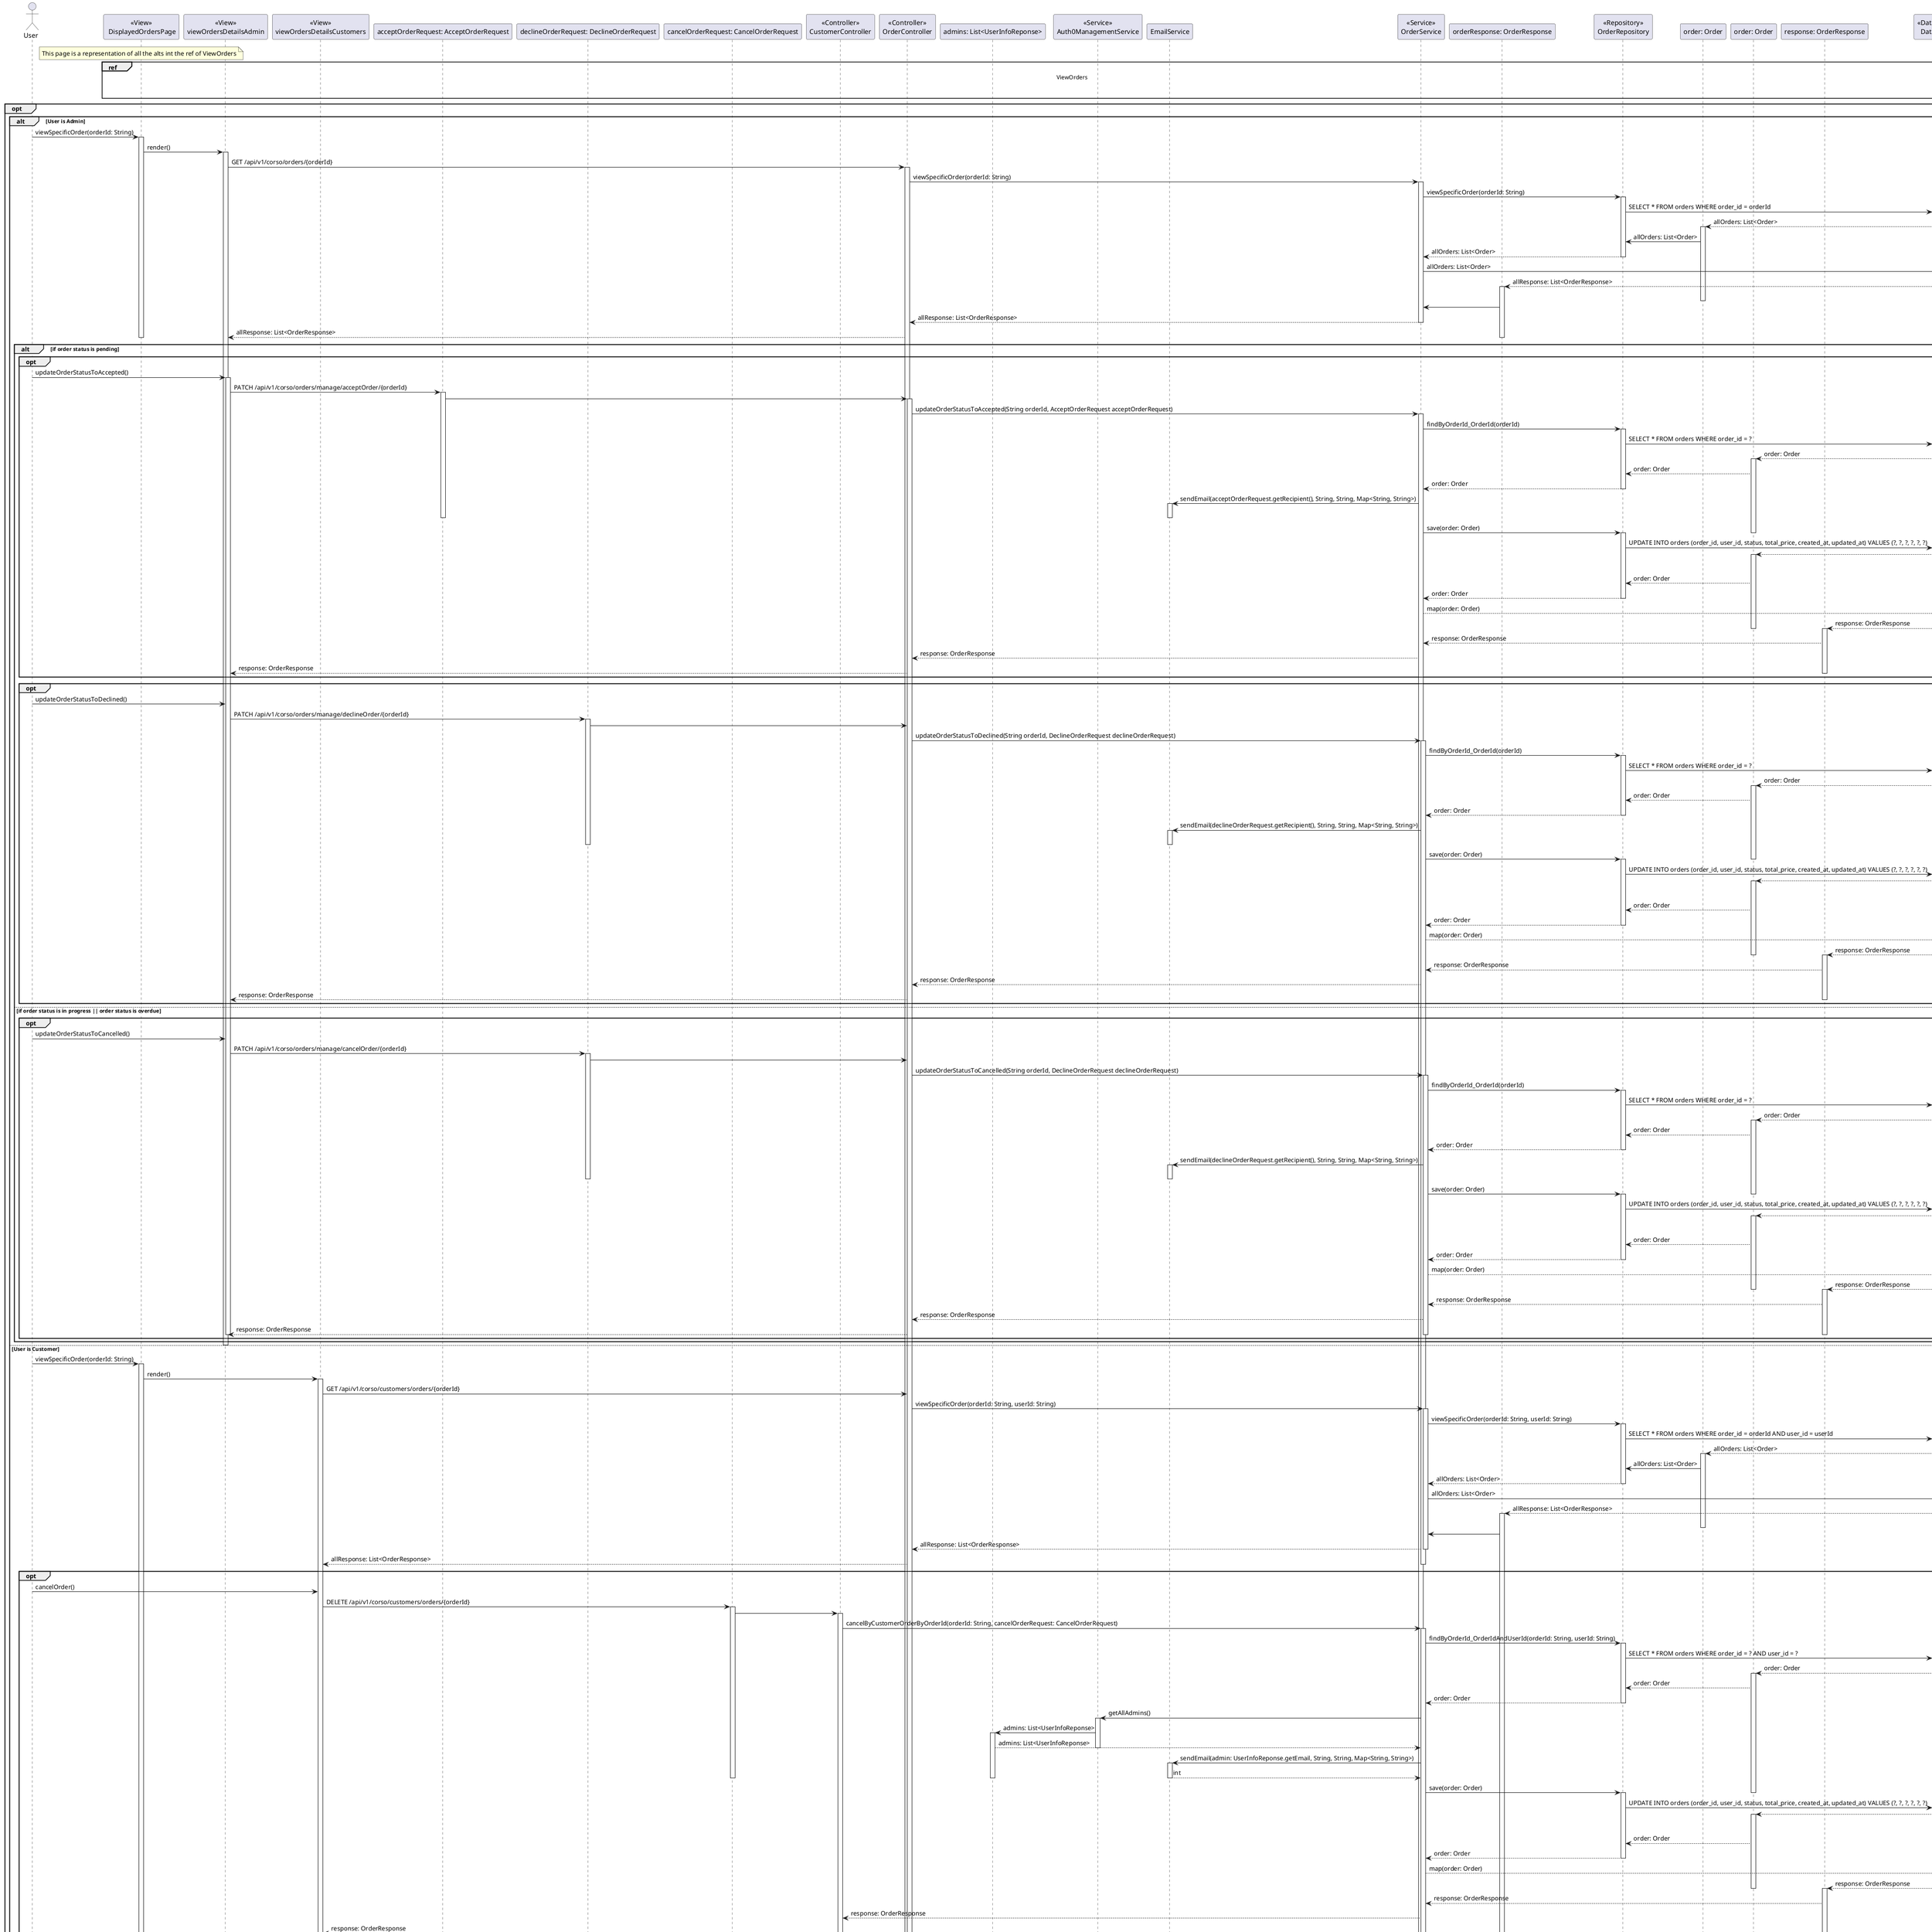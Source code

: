 @startuml

actor User

participant View as "<<View>>\n DisplayedOrdersPage"

Note over View: This page is a representation of all the alts int the ref of ViewOrders

participant viewOrdersDetailsAdmin as "<<View>>\nviewOrdersDetailsAdmin"

participant viewOrdersDetailsCustomers as "<<View>>\nviewOrdersDetailsCustomers"

participant AcceptOrderRequest as "acceptOrderRequest: AcceptOrderRequest"


participant DeclineOrderRequest as "declineOrderRequest: DeclineOrderRequest"

participant CancelOrderRequest as "cancelOrderRequest: CancelOrderRequest"

participant CustomerController as "<<Controller>>\nCustomerController"

participant OrderController as "<<Controller>>\nOrderController"

participant Admins as "admins: List<UserInfoReponse>"

participant Auth0ManagementService as "<<Service>>\nAuth0ManagementService"

participant EmailService as "EmailService"

participant OrderService as "<<Service>>\nOrderService"

participant allResponse as "orderResponse: OrderResponse"

participant OrderRepository as "<<Repository>>\nOrderRepository"

participant allOrders as "order: Order"

participant Order as "order: Order"

participant Response as "response: OrderResponse"

participant Database as "<<Database>>\nDatabase"

participant OrderResponseMapper as "<<Mapper>>\nOrderResponseMapper"


ref over View,OrderController, OrderService, OrderRepository, Database, OrderResponseMapper
    ViewOrders


end ref

opt
alt User is Admin
User -> View: viewSpecificOrder(orderId: String)
activate View

View -> viewOrdersDetailsAdmin: render()
activate viewOrdersDetailsAdmin
viewOrdersDetailsAdmin -> OrderController: GET /api/v1/corso/orders/{orderId}

activate OrderController

OrderController -> OrderService: viewSpecificOrder(orderId: String)

activate OrderService

OrderService -> OrderRepository: viewSpecificOrder(orderId: String)

activate OrderRepository

OrderRepository -> Database: SELECT * FROM orders WHERE order_id = orderId

activate Database

Database --> allOrders: allOrders: List<Order>
deactivate Database

activate allOrders

allOrders -> OrderRepository: allOrders: List<Order>

OrderRepository --> OrderService: allOrders: List<Order>

deactivate OrderRepository

OrderService -> OrderResponseMapper: allOrders: List<Order>

activate OrderResponseMapper

OrderResponseMapper --> allResponse: allResponse: List<OrderResponse>
activate allResponse
deactivate OrderResponseMapper

deactivate allOrders

allResponse -> OrderService

OrderService --> OrderController: allResponse: List<OrderResponse>

deactivate OrderService

OrderController --> viewOrdersDetailsAdmin: allResponse: List<OrderResponse>

deactivate View

deactivate allResponse


alt if order status is pending



opt

User -> viewOrdersDetailsAdmin: updateOrderStatusToAccepted()
activate viewOrdersDetailsAdmin

viewOrdersDetailsAdmin -> AcceptOrderRequest: PATCH /api/v1/corso/orders/manage/acceptOrder/{orderId}
activate AcceptOrderRequest

AcceptOrderRequest -> OrderController
activate OrderController

OrderController -> OrderService: updateOrderStatusToAccepted(String orderId, AcceptOrderRequest acceptOrderRequest)
activate OrderService

OrderService -> OrderRepository: findByOrderId_OrderId(orderId)
activate OrderRepository

OrderRepository -> Database: SELECT * FROM orders WHERE order_id = ?
activate Database
Database --> Order: order: Order
deactivate Database
activate Order
OrderRepository <-- Order: order: Order

OrderService <-- OrderRepository: order: Order
deactivate OrderRepository

OrderService -> EmailService: sendEmail(acceptOrderRequest.getRecipient(), String, String, Map<String, String>)
activate EmailService
deactivate EmailService
deactivate AcceptOrderRequest

OrderService -> OrderRepository: save(order: Order)
deactivate Order
activate OrderRepository

OrderRepository -> Database: UPDATE INTO orders (order_id, user_id, status, total_price, created_at, updated_at) VALUES (?, ?, ?, ?, ?, ?)
activate Database

Database --> Order
activate Order
deactivate Database

OrderRepository <-- Order: order: Order

OrderService <-- OrderRepository: order: Order
deactivate OrderRepository

OrderService --> OrderResponseMapper: map(order: Order)
activate OrderResponseMapper

OrderResponseMapper --> Response: response: OrderResponse
deactivate Order
deactivate OrderResponseMapper
activate Response

OrderService <-- Response: response: OrderResponse
OrderService --> OrderController: response: OrderResponse
OrderController --> viewOrdersDetailsAdmin: response: OrderResponse

deactivate Response



end opt



opt



User -> viewOrdersDetailsAdmin: updateOrderStatusToDeclined()

viewOrdersDetailsAdmin -> DeclineOrderRequest: PATCH /api/v1/corso/orders/manage/declineOrder/{orderId}
activate DeclineOrderRequest

DeclineOrderRequest -> OrderController

OrderController -> OrderService: updateOrderStatusToDeclined(String orderId, DeclineOrderRequest declineOrderRequest)
activate OrderService

OrderService -> OrderRepository: findByOrderId_OrderId(orderId)
activate OrderRepository

OrderRepository -> Database: SELECT * FROM orders WHERE order_id = ?
activate Database
Database --> Order: order: Order
deactivate Database
activate Order
OrderRepository <-- Order: order: Order

OrderService <-- OrderRepository: order: Order
deactivate OrderRepository

OrderService -> EmailService: sendEmail(declineOrderRequest.getRecipient(), String, String, Map<String, String>)
activate EmailService
deactivate EmailService
deactivate DeclineOrderRequest

OrderService -> OrderRepository: save(order: Order)
deactivate Order
activate OrderRepository

OrderRepository -> Database: UPDATE INTO orders (order_id, user_id, status, total_price, created_at, updated_at) VALUES (?, ?, ?, ?, ?, ?)
activate Database

Database --> Order
activate Order
deactivate Database

OrderRepository <-- Order: order: Order

OrderService <-- OrderRepository: order: Order
deactivate OrderRepository

OrderService --> OrderResponseMapper: map(order: Order)
activate OrderResponseMapper

OrderResponseMapper --> Response: response: OrderResponse
deactivate Order
deactivate OrderResponseMapper
activate Response

OrderService <-- Response: response: OrderResponse
OrderService --> OrderController: response: OrderResponse
OrderController --> viewOrdersDetailsAdmin: response: OrderResponse

deactivate Response


end opt





else if order status is in progress || order status is overdue


opt


User -> viewOrdersDetailsAdmin: updateOrderStatusToCancelled()

viewOrdersDetailsAdmin -> DeclineOrderRequest: PATCH /api/v1/corso/orders/manage/cancelOrder/{orderId}
activate DeclineOrderRequest

DeclineOrderRequest -> OrderController

OrderController -> OrderService: updateOrderStatusToCancelled(String orderId, DeclineOrderRequest declineOrderRequest)
activate OrderService

OrderService -> OrderRepository: findByOrderId_OrderId(orderId)
activate OrderRepository

OrderRepository -> Database: SELECT * FROM orders WHERE order_id = ?
activate Database
Database --> Order: order: Order
deactivate Database
activate Order
OrderRepository <-- Order: order: Order

OrderService <-- OrderRepository: order: Order
deactivate OrderRepository

OrderService -> EmailService: sendEmail(declineOrderRequest.getRecipient(), String, String, Map<String, String>)
activate EmailService
deactivate EmailService
deactivate DeclineOrderRequest

OrderService -> OrderRepository: save(order: Order)
deactivate Order
activate OrderRepository

OrderRepository -> Database: UPDATE INTO orders (order_id, user_id, status, total_price, created_at, updated_at) VALUES (?, ?, ?, ?, ?, ?)
activate Database

Database --> Order
activate Order
deactivate Database

OrderRepository <-- Order: order: Order

OrderService <-- OrderRepository: order: Order
deactivate OrderRepository

OrderService --> OrderResponseMapper: map(order: Order)
activate OrderResponseMapper

OrderResponseMapper --> Response: response: OrderResponse
deactivate Order
deactivate OrderResponseMapper
activate Response

OrderService <-- Response: response: OrderResponse
OrderService --> OrderController: response: OrderResponse
OrderController --> viewOrdersDetailsAdmin: response: OrderResponse

deactivate Response


deactivate OrderService

deactivate viewOrdersDetailsAdmin





end opt


end alt

deactivate viewOrdersDetailsAdmin






else User is Customer

deactivate viewOrdersDetailsAdmin

User -> View: viewSpecificOrder(orderId: String)
activate View

View -> viewOrdersDetailsCustomers: render()

activate viewOrdersDetailsCustomers

viewOrdersDetailsCustomers -> OrderController: GET /api/v1/corso/customers/orders/{orderId}


OrderController -> OrderService: viewSpecificOrder(orderId: String, userId: String)

activate OrderService

OrderService -> OrderRepository: viewSpecificOrder(orderId: String, userId: String)

activate OrderRepository

OrderRepository -> Database: SELECT * FROM orders WHERE order_id = orderId AND user_id = userId

activate Database

Database --> allOrders: allOrders: List<Order>

deactivate Database

activate allOrders

allOrders -> OrderRepository: allOrders: List<Order>

OrderRepository --> OrderService: allOrders: List<Order>

deactivate OrderRepository

OrderService -> OrderResponseMapper: allOrders: List<Order>

activate OrderResponseMapper

OrderResponseMapper --> allResponse: allResponse: List<OrderResponse>

activate allResponse

deactivate OrderResponseMapper

deactivate allOrders

allResponse -> OrderService

OrderService --> OrderController: allResponse: List<OrderResponse>

deactivate OrderService

OrderController --> viewOrdersDetailsCustomers: allResponse: List<OrderResponse>


deactivate






opt

User -> viewOrdersDetailsCustomers: cancelOrder()


viewOrdersDetailsCustomers -> CancelOrderRequest: DELETE /api/v1/corso/customers/orders/{orderId}
activate CancelOrderRequest

CancelOrderRequest -> CustomerController
activate CustomerController

CustomerController -> OrderService: cancelByCustomerOrderByOrderId(orderId: String, cancelOrderRequest: CancelOrderRequest)
activate OrderService

OrderService -> OrderRepository: findByOrderId_OrderIdAndUserId(orderId: String, userId: String)
activate OrderRepository

OrderRepository -> Database: SELECT * FROM orders WHERE order_id = ? AND user_id = ?
activate Database
Database --> Order: order: Order
deactivate Database
activate Order
OrderRepository <-- Order: order: Order

OrderService <-- OrderRepository: order: Order
deactivate OrderRepository

OrderService -> Auth0ManagementService: getAllAdmins()
activate Auth0ManagementService

Auth0ManagementService -> Admins: admins: List<UserInfoReponse>
activate Admins

OrderService <-- Admins: admins: List<UserInfoReponse>
deactivate Auth0ManagementService

    OrderService -> EmailService: sendEmail(admin: UserInfoReponse.getEmail, String, String, Map<String, String>)
    activate EmailService
    EmailService --> OrderService: int
deactivate Admins
deactivate EmailService
deactivate CancelOrderRequest

OrderService -> OrderRepository: save(order: Order)
deactivate Order
activate OrderRepository

OrderRepository -> Database: UPDATE INTO orders (order_id, user_id, status, total_price, created_at, updated_at) VALUES (?, ?, ?, ?, ?, ?)
activate Database


Database --> Order
activate Order
deactivate Database

OrderRepository <-- Order: order: Order

OrderService <-- OrderRepository: order: Order
deactivate OrderRepository

OrderService --> OrderResponseMapper: map(order: Order)
activate OrderResponseMapper

OrderResponseMapper --> Response: response: OrderResponse
deactivate Order
deactivate OrderResponseMapper
activate Response

OrderService <-- Response: response: OrderResponse

OrderService --> CustomerController: response: OrderResponse

CustomerController --> viewOrdersDetailsCustomers: response: OrderResponse

deactivate Response


end opt





end


end opt


@enduml